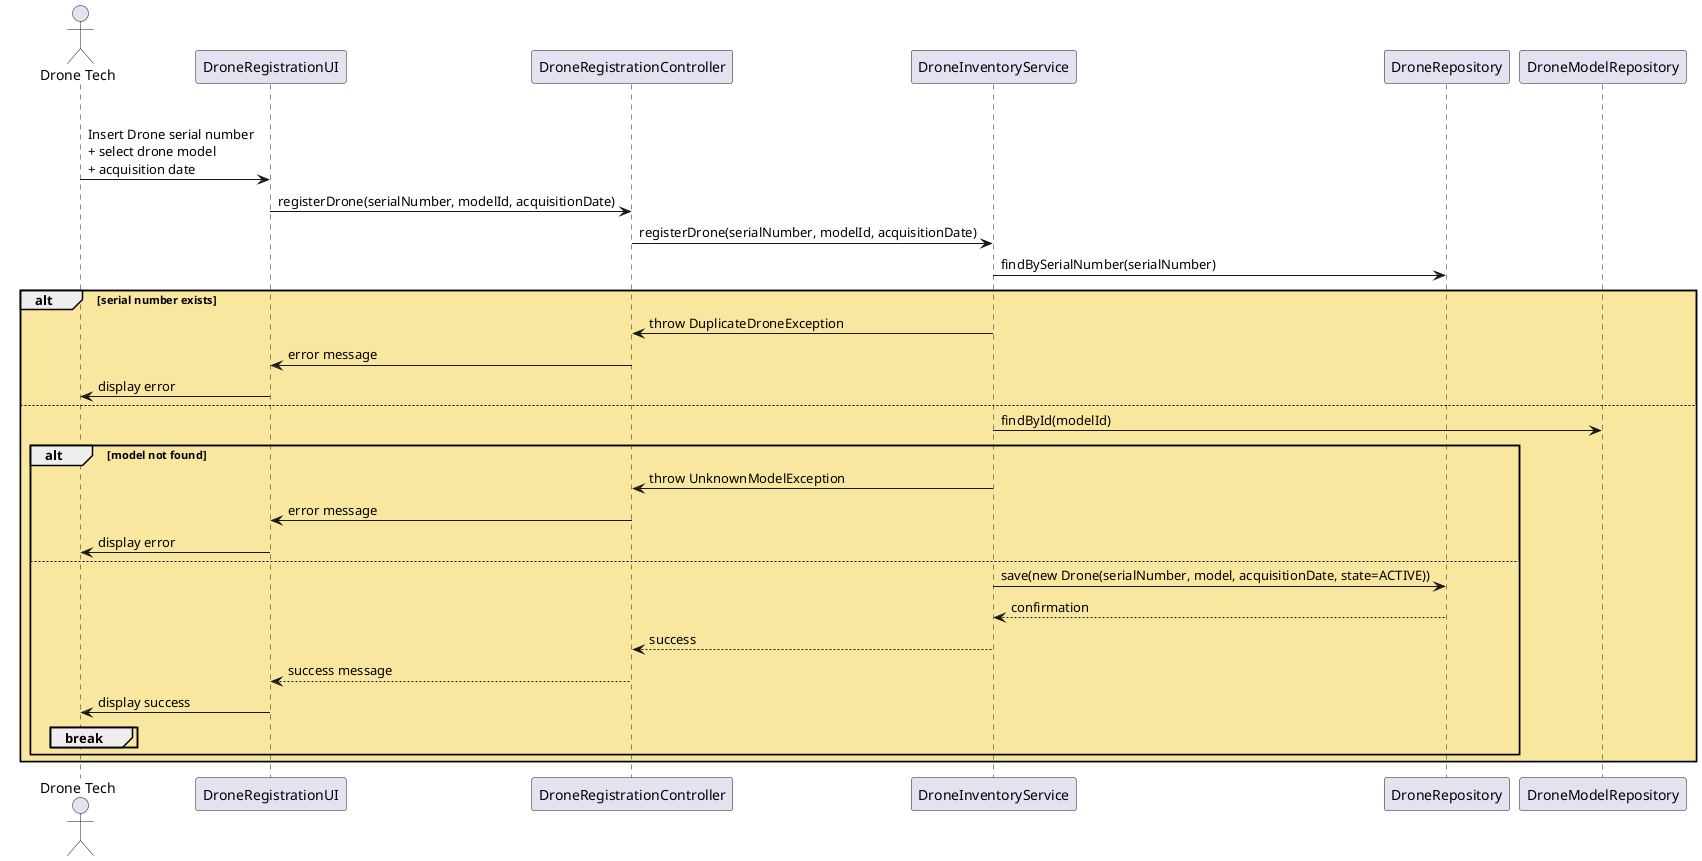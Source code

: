 @startuml
skinparam linetype ortho
skinparam package {
  BackgroundColor #F9E79F
  BorderColor Black
}

actor "Drone Tech" as DT
participant "DroneRegistrationUI" as UI
participant "DroneRegistrationController" as Controller
participant "DroneInventoryService" as Service
participant "DroneRepository" as Repo
participant "DroneModelRepository" as ModelRepo

loop While drone serial number is invalid (duplicate)
    DT -> UI : Insert Drone serial number\n+ select drone model\n+ acquisition date
    UI -> Controller : registerDrone(serialNumber, modelId, acquisitionDate)
    Controller -> Service : registerDrone(serialNumber, modelId, acquisitionDate)
    Service -> Repo : findBySerialNumber(serialNumber)
    alt serial number exists
        Service -> Controller : throw DuplicateDroneException
        Controller -> UI : error message
        UI -> DT : display error
    else
        Service -> ModelRepo : findById(modelId)
        alt model not found
            Service -> Controller : throw UnknownModelException
            Controller -> UI : error message
            UI -> DT : display error
        else
            Service -> Repo : save(new Drone(serialNumber, model, acquisitionDate, state=ACTIVE))
            Repo --> Service : confirmation
            Service --> Controller : success
            Controller --> UI : success message
            UI -> DT : display success
            break
        end
    end
end
@enduml
